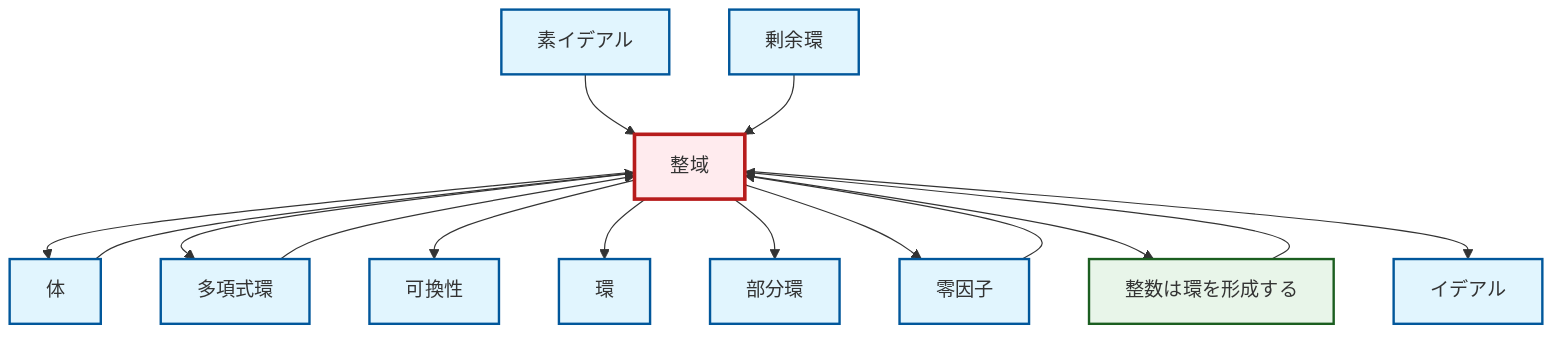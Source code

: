 graph TD
    classDef definition fill:#e1f5fe,stroke:#01579b,stroke-width:2px
    classDef theorem fill:#f3e5f5,stroke:#4a148c,stroke-width:2px
    classDef axiom fill:#fff3e0,stroke:#e65100,stroke-width:2px
    classDef example fill:#e8f5e9,stroke:#1b5e20,stroke-width:2px
    classDef current fill:#ffebee,stroke:#b71c1c,stroke-width:3px
    def-ring["環"]:::definition
    def-quotient-ring["剰余環"]:::definition
    def-subring["部分環"]:::definition
    def-integral-domain["整域"]:::definition
    def-zero-divisor["零因子"]:::definition
    ex-integers-ring["整数は環を形成する"]:::example
    def-field["体"]:::definition
    def-prime-ideal["素イデアル"]:::definition
    def-commutativity["可換性"]:::definition
    def-ideal["イデアル"]:::definition
    def-polynomial-ring["多項式環"]:::definition
    def-integral-domain --> def-field
    def-integral-domain --> def-polynomial-ring
    def-integral-domain --> def-commutativity
    def-integral-domain --> def-ring
    def-integral-domain --> def-subring
    def-integral-domain --> def-zero-divisor
    def-field --> def-integral-domain
    def-integral-domain --> ex-integers-ring
    def-integral-domain --> def-ideal
    def-zero-divisor --> def-integral-domain
    ex-integers-ring --> def-integral-domain
    def-polynomial-ring --> def-integral-domain
    def-prime-ideal --> def-integral-domain
    def-quotient-ring --> def-integral-domain
    class def-integral-domain current